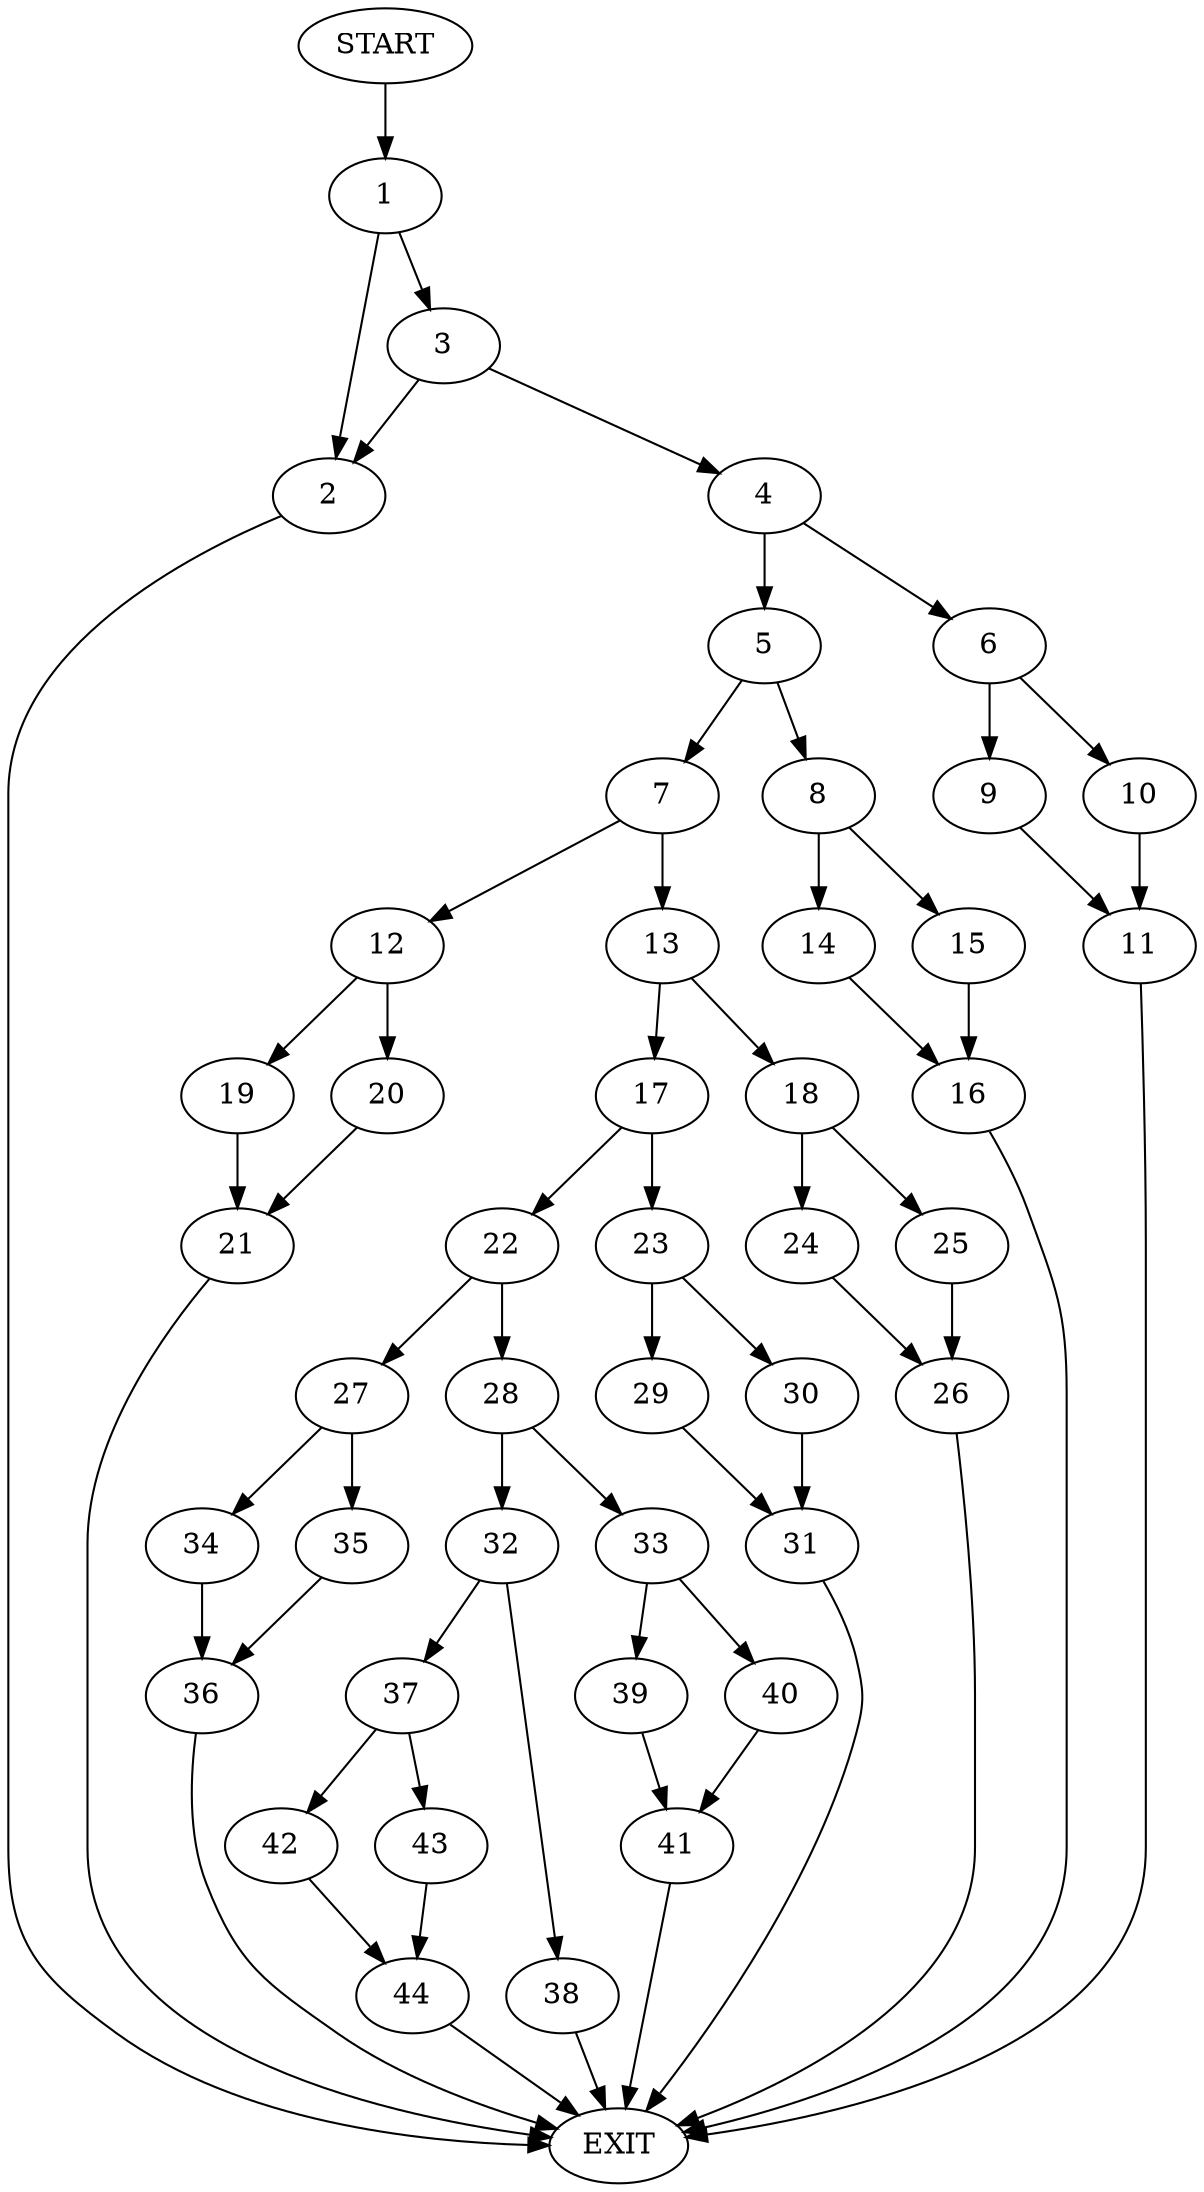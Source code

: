 digraph {
0 [label="START"]
45 [label="EXIT"]
0 -> 1
1 -> 2
1 -> 3
3 -> 4
3 -> 2
2 -> 45
4 -> 5
4 -> 6
5 -> 7
5 -> 8
6 -> 9
6 -> 10
10 -> 11
9 -> 11
11 -> 45
7 -> 12
7 -> 13
8 -> 14
8 -> 15
15 -> 16
14 -> 16
16 -> 45
13 -> 17
13 -> 18
12 -> 19
12 -> 20
19 -> 21
20 -> 21
21 -> 45
17 -> 22
17 -> 23
18 -> 24
18 -> 25
24 -> 26
25 -> 26
26 -> 45
22 -> 27
22 -> 28
23 -> 29
23 -> 30
30 -> 31
29 -> 31
31 -> 45
28 -> 32
28 -> 33
27 -> 34
27 -> 35
34 -> 36
35 -> 36
36 -> 45
32 -> 37
32 -> 38
33 -> 39
33 -> 40
39 -> 41
40 -> 41
41 -> 45
37 -> 42
37 -> 43
38 -> 45
42 -> 44
43 -> 44
44 -> 45
}
